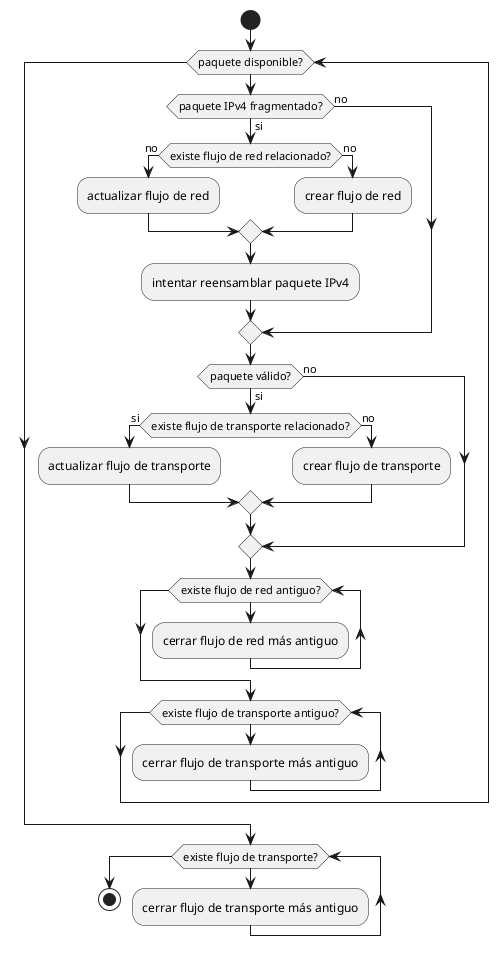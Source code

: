 @startuml

start
while (paquete disponible?)
  if (paquete IPv4 fragmentado?) then (si)

    if (existe flujo de red relacionado?) then (no)
      :actualizar flujo de red;
    else (no)
      :crear flujo de red;
    endif
    
    :intentar reensamblar paquete IPv4;
  else (no)
  endif

  if (paquete válido?) then (si)
    if (existe flujo de transporte relacionado?) then (si)
      :actualizar flujo de transporte;
    else (no)
      :crear flujo de transporte;
    endif
  else (no)
  endif

  while (existe flujo de red antiguo?)
    :cerrar flujo de red más antiguo;
  endwhile

  while (existe flujo de transporte antiguo?)
    :cerrar flujo de transporte más antiguo;
  endwhile
endwhile

while (existe flujo de transporte?)
  :cerrar flujo de transporte más antiguo;
endwhile

stop
@enduml
